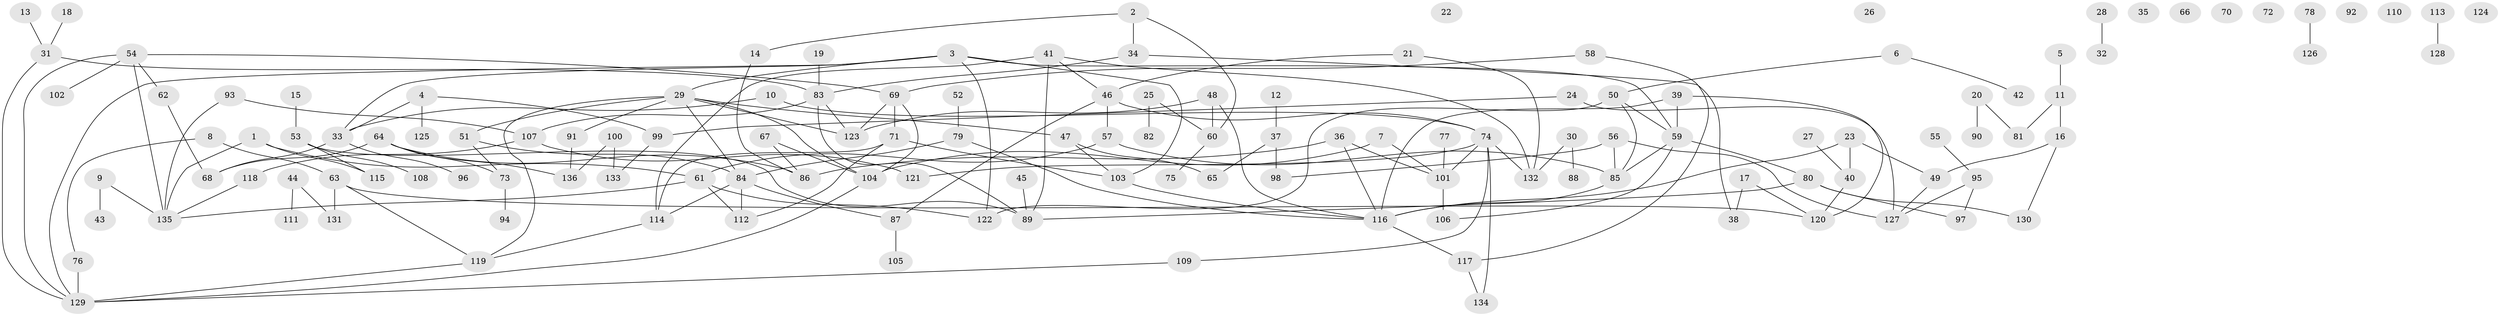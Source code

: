 // coarse degree distribution, {1: 0.29411764705882354, 0: 0.1323529411764706, 2: 0.20588235294117646, 5: 0.11764705882352941, 3: 0.07352941176470588, 6: 0.029411764705882353, 4: 0.08823529411764706, 10: 0.014705882352941176, 7: 0.029411764705882353, 13: 0.014705882352941176}
// Generated by graph-tools (version 1.1) at 2025/44/03/04/25 21:44:06]
// undirected, 136 vertices, 178 edges
graph export_dot {
graph [start="1"]
  node [color=gray90,style=filled];
  1;
  2;
  3;
  4;
  5;
  6;
  7;
  8;
  9;
  10;
  11;
  12;
  13;
  14;
  15;
  16;
  17;
  18;
  19;
  20;
  21;
  22;
  23;
  24;
  25;
  26;
  27;
  28;
  29;
  30;
  31;
  32;
  33;
  34;
  35;
  36;
  37;
  38;
  39;
  40;
  41;
  42;
  43;
  44;
  45;
  46;
  47;
  48;
  49;
  50;
  51;
  52;
  53;
  54;
  55;
  56;
  57;
  58;
  59;
  60;
  61;
  62;
  63;
  64;
  65;
  66;
  67;
  68;
  69;
  70;
  71;
  72;
  73;
  74;
  75;
  76;
  77;
  78;
  79;
  80;
  81;
  82;
  83;
  84;
  85;
  86;
  87;
  88;
  89;
  90;
  91;
  92;
  93;
  94;
  95;
  96;
  97;
  98;
  99;
  100;
  101;
  102;
  103;
  104;
  105;
  106;
  107;
  108;
  109;
  110;
  111;
  112;
  113;
  114;
  115;
  116;
  117;
  118;
  119;
  120;
  121;
  122;
  123;
  124;
  125;
  126;
  127;
  128;
  129;
  130;
  131;
  132;
  133;
  134;
  135;
  136;
  1 -- 61;
  1 -- 115;
  1 -- 135;
  2 -- 14;
  2 -- 34;
  2 -- 60;
  3 -- 29;
  3 -- 33;
  3 -- 59;
  3 -- 103;
  3 -- 122;
  3 -- 129;
  4 -- 33;
  4 -- 99;
  4 -- 125;
  5 -- 11;
  6 -- 42;
  6 -- 50;
  7 -- 101;
  7 -- 104;
  8 -- 63;
  8 -- 76;
  9 -- 43;
  9 -- 135;
  10 -- 33;
  10 -- 74;
  11 -- 16;
  11 -- 81;
  12 -- 37;
  13 -- 31;
  14 -- 86;
  15 -- 53;
  16 -- 49;
  16 -- 130;
  17 -- 38;
  17 -- 120;
  18 -- 31;
  19 -- 83;
  20 -- 81;
  20 -- 90;
  21 -- 46;
  21 -- 132;
  23 -- 40;
  23 -- 49;
  23 -- 116;
  24 -- 99;
  24 -- 127;
  25 -- 60;
  25 -- 82;
  27 -- 40;
  28 -- 32;
  29 -- 47;
  29 -- 51;
  29 -- 84;
  29 -- 91;
  29 -- 104;
  29 -- 119;
  29 -- 123;
  30 -- 88;
  30 -- 132;
  31 -- 83;
  31 -- 129;
  33 -- 68;
  33 -- 96;
  34 -- 38;
  34 -- 83;
  36 -- 86;
  36 -- 101;
  36 -- 116;
  37 -- 65;
  37 -- 98;
  39 -- 59;
  39 -- 116;
  39 -- 120;
  40 -- 120;
  41 -- 46;
  41 -- 89;
  41 -- 114;
  41 -- 132;
  44 -- 111;
  44 -- 131;
  45 -- 89;
  46 -- 57;
  46 -- 74;
  46 -- 87;
  47 -- 65;
  47 -- 103;
  48 -- 60;
  48 -- 116;
  48 -- 123;
  49 -- 127;
  50 -- 59;
  50 -- 85;
  50 -- 122;
  51 -- 73;
  51 -- 84;
  52 -- 79;
  53 -- 89;
  53 -- 108;
  53 -- 115;
  54 -- 62;
  54 -- 69;
  54 -- 102;
  54 -- 129;
  54 -- 135;
  55 -- 95;
  56 -- 85;
  56 -- 98;
  56 -- 127;
  57 -- 61;
  57 -- 85;
  58 -- 69;
  58 -- 117;
  59 -- 80;
  59 -- 85;
  59 -- 106;
  60 -- 75;
  61 -- 112;
  61 -- 122;
  61 -- 135;
  62 -- 68;
  63 -- 119;
  63 -- 120;
  63 -- 131;
  64 -- 68;
  64 -- 73;
  64 -- 86;
  64 -- 136;
  67 -- 86;
  67 -- 104;
  69 -- 71;
  69 -- 104;
  69 -- 123;
  71 -- 103;
  71 -- 112;
  71 -- 114;
  73 -- 94;
  74 -- 101;
  74 -- 109;
  74 -- 121;
  74 -- 132;
  74 -- 134;
  76 -- 129;
  77 -- 101;
  78 -- 126;
  79 -- 84;
  79 -- 116;
  80 -- 89;
  80 -- 97;
  80 -- 130;
  83 -- 89;
  83 -- 107;
  83 -- 123;
  84 -- 87;
  84 -- 112;
  84 -- 114;
  85 -- 116;
  87 -- 105;
  91 -- 136;
  93 -- 107;
  93 -- 135;
  95 -- 97;
  95 -- 127;
  99 -- 133;
  100 -- 133;
  100 -- 136;
  101 -- 106;
  103 -- 116;
  104 -- 129;
  107 -- 118;
  107 -- 121;
  109 -- 129;
  113 -- 128;
  114 -- 119;
  116 -- 117;
  117 -- 134;
  118 -- 135;
  119 -- 129;
}
